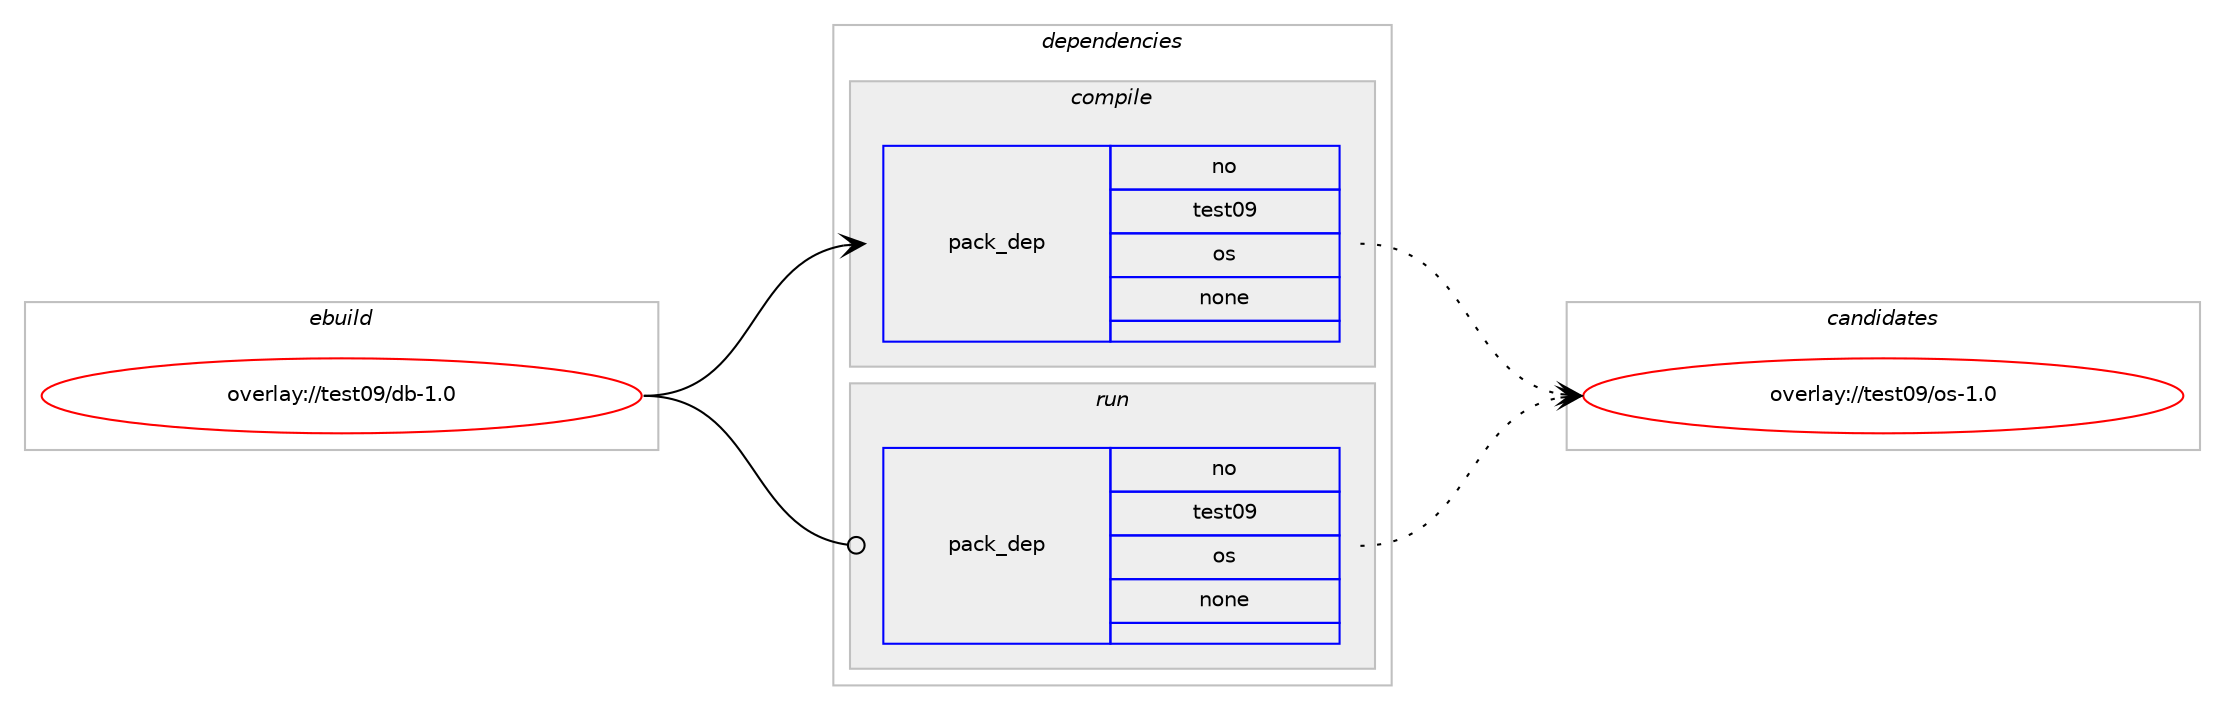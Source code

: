 digraph prolog {

# *************
# Graph options
# *************

newrank=true;
concentrate=true;
compound=true;
graph [rankdir=LR,fontname=Helvetica,fontsize=10,ranksep=1.5];#, ranksep=2.5, nodesep=0.2];
edge  [arrowhead=vee];
node  [fontname=Helvetica,fontsize=10];

# **********
# The ebuild
# **********

subgraph cluster_leftcol {
color=gray;
rank=same;
label=<<i>ebuild</i>>;
id [label="overlay://test09/db-1.0", color=red, width=4, href="../test09/db-1.0.svg"];
}

# ****************
# The dependencies
# ****************

subgraph cluster_midcol {
color=gray;
label=<<i>dependencies</i>>;
subgraph cluster_compile {
fillcolor="#eeeeee";
style=filled;
label=<<i>compile</i>>;
subgraph pack93 {
dependency93 [label=<<TABLE BORDER="0" CELLBORDER="1" CELLSPACING="0" CELLPADDING="4" WIDTH="220"><TR><TD ROWSPAN="6" CELLPADDING="30">pack_dep</TD></TR><TR><TD WIDTH="110">no</TD></TR><TR><TD>test09</TD></TR><TR><TD>os</TD></TR><TR><TD>none</TD></TR><TR><TD></TD></TR></TABLE>>, shape=none, color=blue];
}
id:e -> dependency93:w [weight=20,style="solid",arrowhead="vee"];
}
subgraph cluster_compileandrun {
fillcolor="#eeeeee";
style=filled;
label=<<i>compile and run</i>>;
}
subgraph cluster_run {
fillcolor="#eeeeee";
style=filled;
label=<<i>run</i>>;
subgraph pack94 {
dependency94 [label=<<TABLE BORDER="0" CELLBORDER="1" CELLSPACING="0" CELLPADDING="4" WIDTH="220"><TR><TD ROWSPAN="6" CELLPADDING="30">pack_dep</TD></TR><TR><TD WIDTH="110">no</TD></TR><TR><TD>test09</TD></TR><TR><TD>os</TD></TR><TR><TD>none</TD></TR><TR><TD></TD></TR></TABLE>>, shape=none, color=blue];
}
id:e -> dependency94:w [weight=20,style="solid",arrowhead="odot"];
}
}

# **************
# The candidates
# **************

subgraph cluster_choices {
rank=same;
color=gray;
label=<<i>candidates</i>>;

subgraph choice93 {
color=black;
nodesep=1;
choiceoverlay11610111511648574711111545494648 [label="overlay://test09/os-1.0", color=red, width=4,href="../test09/os-1.0.svg"];
dependency93:e -> choiceoverlay11610111511648574711111545494648:w [style=dotted,weight="100"];
}
subgraph choice94 {
color=black;
nodesep=1;
choiceoverlay11610111511648574711111545494648 [label="overlay://test09/os-1.0", color=red, width=4,href="../test09/os-1.0.svg"];
dependency94:e -> choiceoverlay11610111511648574711111545494648:w [style=dotted,weight="100"];
}
}

}
